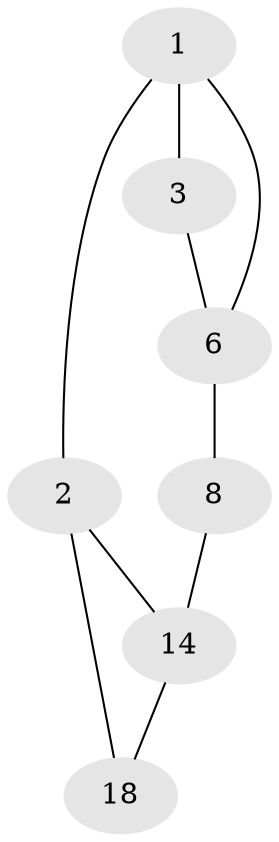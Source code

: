 // Generated by graph-tools (version 1.1) at 2025/46/02/15/25 05:46:28]
// undirected, 7 vertices, 9 edges
graph export_dot {
graph [start="1"]
  node [color=gray90,style=filled];
  1 [super="+4+10+13"];
  2 [super="+7"];
  3 [super="+5+9+12"];
  6;
  8 [super="+13+16"];
  14 [super="+19"];
  18 [super="+4+19"];
  1 -- 2;
  1 -- 3;
  1 -- 6;
  2 -- 14;
  2 -- 18;
  3 -- 6;
  6 -- 8;
  8 -- 14;
  14 -- 18;
}
